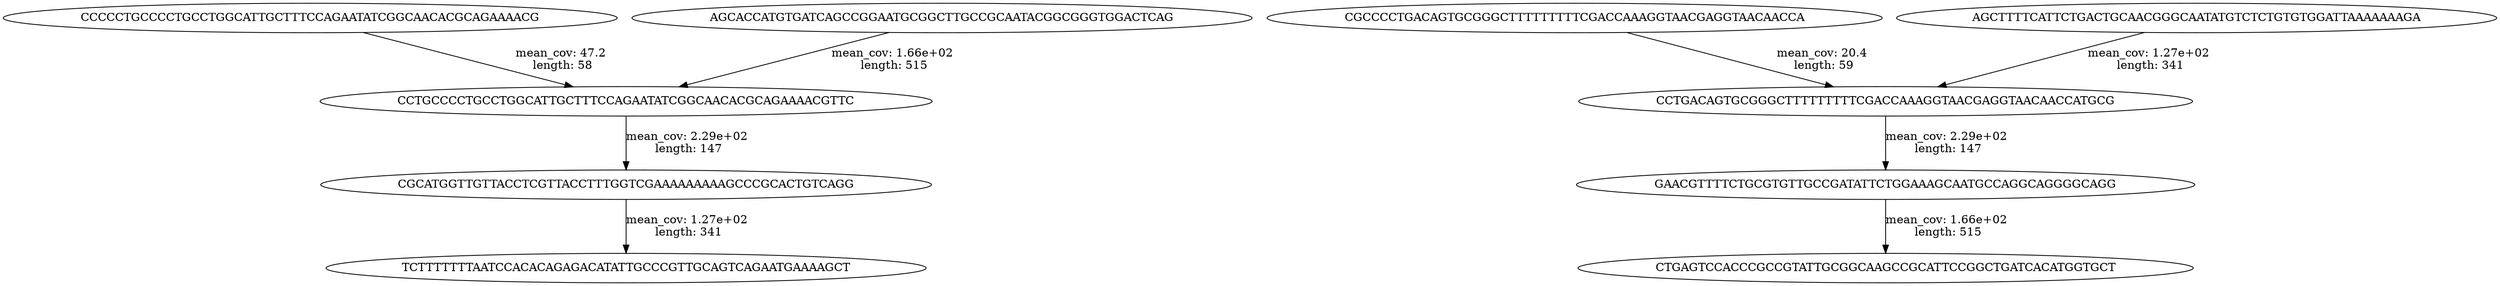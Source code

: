 strict digraph "" {
	CCTGCCCCTGCCTGGCATTGCTTTCCAGAATATCGGCAACACGCAGAAAACGTTC -> CGCATGGTTGTTACCTCGTTACCTTTGGTCGAAAAAAAAAGCCCGCACTGTCAGG	 [label="mean_cov: 2.29e+02
 length: 147",
		length=147,
		mean_cov=229.04301075268816];
	GAACGTTTTCTGCGTGTTGCCGATATTCTGGAAAGCAATGCCAGGCAGGGGCAGG -> CTGAGTCCACCCGCCGTATTGCGGCAAGCCGCATTCCGGCTGATCACATGGTGCT	 [label="mean_cov: 1.66e+02
 length: 515",
		length=515,
		mean_cov=166.1691973969631];
	CGCATGGTTGTTACCTCGTTACCTTTGGTCGAAAAAAAAAGCCCGCACTGTCAGG -> TCTTTTTTTAATCCACACAGAGACATATTGCCCGTTGCAGTCAGAATGAAAAGCT	 [label="mean_cov: 1.27e+02
 length: 341",
		length=341,
		mean_cov=126.62020905923345];
	CCTGACAGTGCGGGCTTTTTTTTTCGACCAAAGGTAACGAGGTAACAACCATGCG -> GAACGTTTTCTGCGTGTTGCCGATATTCTGGAAAGCAATGCCAGGCAGGGGCAGG	 [label="mean_cov: 2.29e+02
 length: 147",
		length=147,
		mean_cov=229.04301075268816];
	CCCCCTGCCCCTGCCTGGCATTGCTTTCCAGAATATCGGCAACACGCAGAAAACG -> CCTGCCCCTGCCTGGCATTGCTTTCCAGAATATCGGCAACACGCAGAAAACGTTC	 [label="mean_cov: 47.2
 length: 58",
		length=58,
		mean_cov=47.25];
	CGCCCCTGACAGTGCGGGCTTTTTTTTTCGACCAAAGGTAACGAGGTAACAACCA -> CCTGACAGTGCGGGCTTTTTTTTTCGACCAAAGGTAACGAGGTAACAACCATGCG	 [label="mean_cov: 20.4
 length: 59",
		length=59,
		mean_cov=20.4];
	AGCTTTTCATTCTGACTGCAACGGGCAATATGTCTCTGTGTGGATTAAAAAAAGA -> CCTGACAGTGCGGGCTTTTTTTTTCGACCAAAGGTAACGAGGTAACAACCATGCG	 [label="mean_cov: 1.27e+02
 length: 341",
		length=341,
		mean_cov=126.62020905923345];
	AGCACCATGTGATCAGCCGGAATGCGGCTTGCCGCAATACGGCGGGTGGACTCAG -> CCTGCCCCTGCCTGGCATTGCTTTCCAGAATATCGGCAACACGCAGAAAACGTTC	 [label="mean_cov: 1.66e+02
 length: 515",
		length=515,
		mean_cov=166.1691973969631];
}
